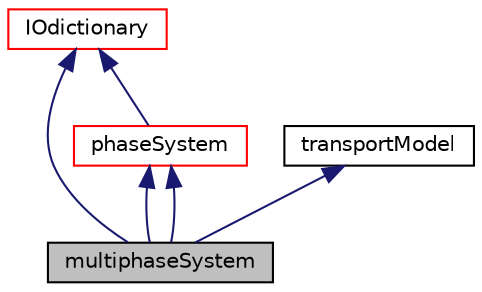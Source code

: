 digraph "multiphaseSystem"
{
  bgcolor="transparent";
  edge [fontname="Helvetica",fontsize="10",labelfontname="Helvetica",labelfontsize="10"];
  node [fontname="Helvetica",fontsize="10",shape=record];
  Node1 [label="multiphaseSystem",height=0.2,width=0.4,color="black", fillcolor="grey75", style="filled" fontcolor="black"];
  Node2 -> Node1 [dir="back",color="midnightblue",fontsize="10",style="solid",fontname="Helvetica"];
  Node2 [label="IOdictionary",height=0.2,width=0.4,color="red",URL="$classFoam_1_1IOdictionary.html",tooltip="IOdictionary is derived from dictionary and IOobject to give the dictionary automatic IO functionalit..."];
  Node3 -> Node1 [dir="back",color="midnightblue",fontsize="10",style="solid",fontname="Helvetica"];
  Node3 [label="transportModel",height=0.2,width=0.4,color="black",URL="$classFoam_1_1transportModel.html",tooltip="Base-class for all transport models used by the incompressible turbulence models. ..."];
  Node4 -> Node1 [dir="back",color="midnightblue",fontsize="10",style="solid",fontname="Helvetica"];
  Node4 [label="phaseSystem",height=0.2,width=0.4,color="red",URL="$classFoam_1_1phaseSystem.html",tooltip="Class to represent a system of phases and model interfacial transfers between them. "];
  Node2 -> Node4 [dir="back",color="midnightblue",fontsize="10",style="solid",fontname="Helvetica"];
  Node4 -> Node1 [dir="back",color="midnightblue",fontsize="10",style="solid",fontname="Helvetica"];
}
